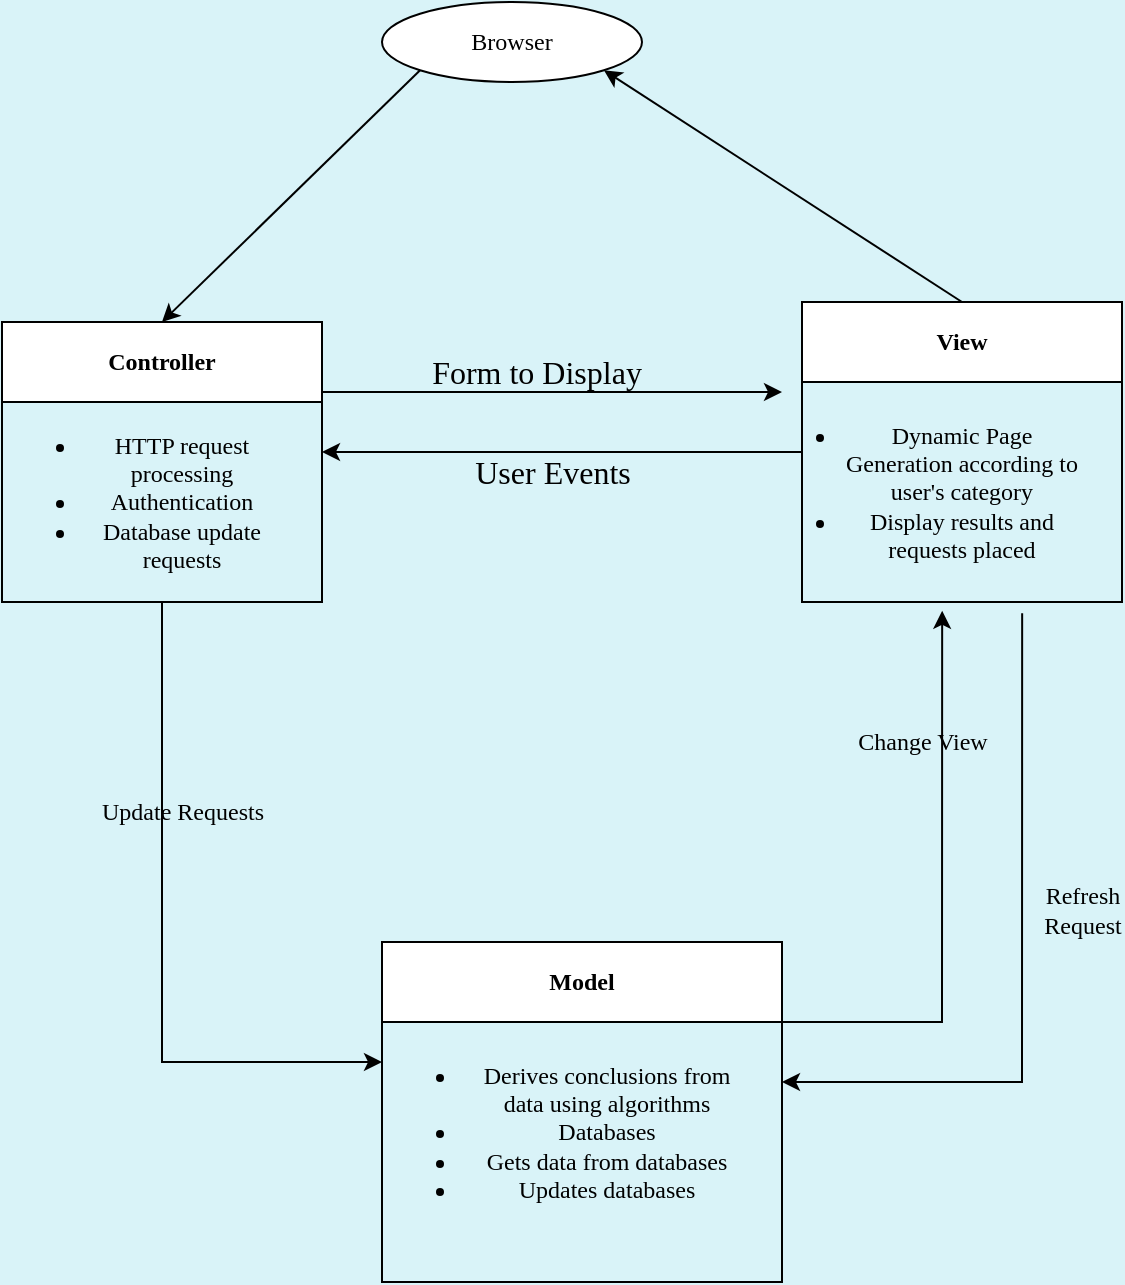 <mxfile version="23.1.1" type="google">
  <diagram name="Page-1" id="eg16amPM8piZ665MpAT3">
    <mxGraphModel grid="1" page="1" gridSize="10" guides="1" tooltips="1" connect="1" arrows="1" fold="1" pageScale="1" pageWidth="1654" pageHeight="1169" background="#D9F3F8" math="0" shadow="0">
      <root>
        <mxCell id="0" />
        <mxCell id="1" parent="0" />
        <mxCell id="ZEXJwoQCE3wYS87O9VtB-8" value="Controller" style="swimlane;whiteSpace=wrap;html=1;startSize=40;fontFamily=Poppins;align=center;fontSource=https%3A%2F%2Ffonts.googleapis.com%2Fcss%3Ffamily%3DPoppins;" vertex="1" parent="1">
          <mxGeometry x="530" y="250" width="160" height="140" as="geometry" />
        </mxCell>
        <mxCell id="ZEXJwoQCE3wYS87O9VtB-23" value="&lt;ul&gt;&lt;li style=&quot;&quot;&gt;HTTP request processing&lt;/li&gt;&lt;li style=&quot;&quot;&gt;Authentication&lt;/li&gt;&lt;li style=&quot;&quot;&gt;Database update requests&lt;/li&gt;&lt;/ul&gt;" style="text;html=1;strokeColor=none;fillColor=none;align=center;verticalAlign=middle;whiteSpace=wrap;rounded=0;fontFamily=Poppins;fontSource=https%3A%2F%2Ffonts.googleapis.com%2Fcss%3Ffamily%3DPoppins;" vertex="1" parent="ZEXJwoQCE3wYS87O9VtB-8">
          <mxGeometry y="25" width="140" height="130" as="geometry" />
        </mxCell>
        <mxCell id="ZEXJwoQCE3wYS87O9VtB-1" value="" style="ellipse;whiteSpace=wrap;html=1;container=1;fontFamily=Poppins;align=center;fontSource=https%3A%2F%2Ffonts.googleapis.com%2Fcss%3Ffamily%3DPoppins;" vertex="1" parent="1">
          <mxGeometry x="720" y="90" width="130" height="40" as="geometry" />
        </mxCell>
        <mxCell id="ZEXJwoQCE3wYS87O9VtB-6" value="Browser" style="text;html=1;strokeColor=none;fillColor=none;align=center;verticalAlign=middle;whiteSpace=wrap;rounded=0;fontFamily=Poppins;fontSource=https%3A%2F%2Ffonts.googleapis.com%2Fcss%3Ffamily%3DPoppins;" vertex="1" parent="ZEXJwoQCE3wYS87O9VtB-1">
          <mxGeometry x="15" y="8.75" width="100" height="22.5" as="geometry" />
        </mxCell>
        <mxCell id="ZEXJwoQCE3wYS87O9VtB-3" value="Model" style="swimlane;whiteSpace=wrap;html=1;startSize=40;fontFamily=Poppins;align=center;fontSource=https%3A%2F%2Ffonts.googleapis.com%2Fcss%3Ffamily%3DPoppins;" vertex="1" parent="1">
          <mxGeometry x="720" y="560" width="200" height="170" as="geometry" />
        </mxCell>
        <mxCell id="ZEXJwoQCE3wYS87O9VtB-28" value="&lt;ul data-darkreader-inline-border=&quot;&quot; style=&quot;border-color: var(--darkreader-border--border-color); --darkreader-inline-border: var(--darkreader-border--darkreader-border--border-color);&quot;&gt;&lt;li data-darkreader-inline-border=&quot;&quot; style=&quot;border-color: var(--darkreader-border--border-color); --darkreader-inline-border: var(--darkreader-border--darkreader-border--border-color);&quot;&gt;Derives conclusions from data using algorithms&lt;/li&gt;&lt;li data-darkreader-inline-border=&quot;&quot; style=&quot;border-color: var(--darkreader-border--border-color); --darkreader-inline-border: var(--darkreader-border--darkreader-border--border-color);&quot;&gt;Databases&lt;/li&gt;&lt;li data-darkreader-inline-border=&quot;&quot; style=&quot;border-color: var(--darkreader-border--border-color); --darkreader-inline-border: var(--darkreader-border--darkreader-border--border-color);&quot;&gt;Gets data from databases&lt;/li&gt;&lt;li data-darkreader-inline-border=&quot;&quot; style=&quot;border-color: var(--darkreader-border--border-color); --darkreader-inline-border: var(--darkreader-border--darkreader-border--border-color);&quot;&gt;Updates databases&lt;/li&gt;&lt;/ul&gt;" style="text;html=1;strokeColor=none;fillColor=none;align=center;verticalAlign=middle;whiteSpace=wrap;rounded=0;fontFamily=Poppins;fontSource=https%3A%2F%2Ffonts.googleapis.com%2Fcss%3Ffamily%3DPoppins;" vertex="1" parent="ZEXJwoQCE3wYS87O9VtB-3">
          <mxGeometry y="50" width="185" height="90" as="geometry" />
        </mxCell>
        <mxCell id="ZEXJwoQCE3wYS87O9VtB-9" value="View" style="swimlane;whiteSpace=wrap;html=1;startSize=40;fontFamily=Poppins;align=center;fontSource=https%3A%2F%2Ffonts.googleapis.com%2Fcss%3Ffamily%3DPoppins;" vertex="1" parent="1">
          <mxGeometry x="930" y="240" width="160" height="150" as="geometry" />
        </mxCell>
        <mxCell id="ZEXJwoQCE3wYS87O9VtB-26" value="&lt;ul&gt;&lt;li&gt;Dynamic Page Generation according to user&#39;s category&lt;/li&gt;&lt;li&gt;&lt;span style=&quot;&quot;&gt;Display results and requests placed&lt;/span&gt;&lt;/li&gt;&lt;/ul&gt;" style="text;html=1;strokeColor=none;fillColor=none;align=center;verticalAlign=middle;whiteSpace=wrap;rounded=0;fontFamily=Poppins;fontSource=https%3A%2F%2Ffonts.googleapis.com%2Fcss%3Ffamily%3DPoppins;" vertex="1" parent="ZEXJwoQCE3wYS87O9VtB-9">
          <mxGeometry x="-20" y="40" width="160" height="110" as="geometry" />
        </mxCell>
        <mxCell id="ZEXJwoQCE3wYS87O9VtB-10" value="" style="endArrow=classic;html=1;rounded=0;exitX=0;exitY=1;exitDx=0;exitDy=0;entryX=0.5;entryY=0;entryDx=0;entryDy=0;fontFamily=Poppins;align=center;fontSource=https%3A%2F%2Ffonts.googleapis.com%2Fcss%3Ffamily%3DPoppins;" edge="1" parent="1" source="ZEXJwoQCE3wYS87O9VtB-1" target="ZEXJwoQCE3wYS87O9VtB-8">
          <mxGeometry width="50" height="50" relative="1" as="geometry">
            <mxPoint x="870" y="450" as="sourcePoint" />
            <mxPoint x="550" y="210" as="targetPoint" />
          </mxGeometry>
        </mxCell>
        <mxCell id="ZEXJwoQCE3wYS87O9VtB-11" value="" style="endArrow=classic;html=1;rounded=0;exitX=0.5;exitY=0;exitDx=0;exitDy=0;entryX=1;entryY=1;entryDx=0;entryDy=0;fontFamily=Poppins;align=center;fontSource=https%3A%2F%2Ffonts.googleapis.com%2Fcss%3Ffamily%3DPoppins;" edge="1" parent="1" source="ZEXJwoQCE3wYS87O9VtB-9" target="ZEXJwoQCE3wYS87O9VtB-1">
          <mxGeometry width="50" height="50" relative="1" as="geometry">
            <mxPoint x="887" y="170" as="sourcePoint" />
            <mxPoint x="850" y="120" as="targetPoint" />
          </mxGeometry>
        </mxCell>
        <mxCell id="ZEXJwoQCE3wYS87O9VtB-12" value="" style="endArrow=classic;html=1;rounded=0;exitX=0.5;exitY=1;exitDx=0;exitDy=0;fontFamily=Poppins;align=center;fontSource=https%3A%2F%2Ffonts.googleapis.com%2Fcss%3Ffamily%3DPoppins;" edge="1" parent="1" source="ZEXJwoQCE3wYS87O9VtB-8">
          <mxGeometry width="50" height="50" relative="1" as="geometry">
            <mxPoint x="810" y="450" as="sourcePoint" />
            <mxPoint x="720" y="620" as="targetPoint" />
            <Array as="points">
              <mxPoint x="610" y="620" />
            </Array>
          </mxGeometry>
        </mxCell>
        <mxCell id="ZEXJwoQCE3wYS87O9VtB-13" value="&lt;font style=&quot;font-size: 12px;&quot;&gt;Update Requests&lt;/font&gt;" style="edgeLabel;html=1;align=center;verticalAlign=middle;resizable=0;points=[];labelBackgroundColor=none;fontFamily=Poppins;fontSource=https%3A%2F%2Ffonts.googleapis.com%2Fcss%3Ffamily%3DPoppins;" connectable="0" vertex="1" parent="ZEXJwoQCE3wYS87O9VtB-12">
          <mxGeometry x="-0.384" relative="1" as="geometry">
            <mxPoint x="10" as="offset" />
          </mxGeometry>
        </mxCell>
        <mxCell id="ZEXJwoQCE3wYS87O9VtB-14" value="" style="endArrow=classic;html=1;rounded=0;fontFamily=Poppins;align=center;exitX=0.813;exitY=1.051;exitDx=0;exitDy=0;exitPerimeter=0;fontSource=https%3A%2F%2Ffonts.googleapis.com%2Fcss%3Ffamily%3DPoppins;" edge="1" parent="1" source="ZEXJwoQCE3wYS87O9VtB-26">
          <mxGeometry width="50" height="50" relative="1" as="geometry">
            <mxPoint x="1040" y="440" as="sourcePoint" />
            <mxPoint x="920" y="630" as="targetPoint" />
            <Array as="points">
              <mxPoint x="1040" y="630" />
            </Array>
          </mxGeometry>
        </mxCell>
        <mxCell id="ZEXJwoQCE3wYS87O9VtB-17" value="&lt;font style=&quot;font-size: 12px;&quot;&gt;Refresh&lt;/font&gt;&lt;br&gt;&lt;font style=&quot;font-size: 12px;&quot;&gt;Request&lt;/font&gt;" style="edgeLabel;html=1;align=center;verticalAlign=middle;resizable=0;points=[];labelBackgroundColor=none;fontFamily=Poppins;fontSource=https%3A%2F%2Ffonts.googleapis.com%2Fcss%3Ffamily%3DPoppins;" connectable="0" vertex="1" parent="ZEXJwoQCE3wYS87O9VtB-14">
          <mxGeometry x="-0.145" y="-3" relative="1" as="geometry">
            <mxPoint x="33" y="-3" as="offset" />
          </mxGeometry>
        </mxCell>
        <mxCell id="ZEXJwoQCE3wYS87O9VtB-15" value="" style="endArrow=classic;html=1;rounded=0;fontFamily=Poppins;align=center;entryX=0.563;entryY=1.04;entryDx=0;entryDy=0;entryPerimeter=0;fontSource=https%3A%2F%2Ffonts.googleapis.com%2Fcss%3Ffamily%3DPoppins;" edge="1" parent="1" target="ZEXJwoQCE3wYS87O9VtB-26">
          <mxGeometry width="50" height="50" relative="1" as="geometry">
            <mxPoint x="920" y="600" as="sourcePoint" />
            <mxPoint x="1000" y="440" as="targetPoint" />
            <Array as="points">
              <mxPoint x="1000" y="600" />
            </Array>
          </mxGeometry>
        </mxCell>
        <mxCell id="ZEXJwoQCE3wYS87O9VtB-16" value="&lt;font style=&quot;font-size: 12px;&quot;&gt;Change View&lt;/font&gt;" style="edgeLabel;html=1;align=center;verticalAlign=middle;resizable=0;points=[];labelBackgroundColor=none;fontFamily=Poppins;fontSource=https%3A%2F%2Ffonts.googleapis.com%2Fcss%3Ffamily%3DPoppins;" connectable="0" vertex="1" parent="ZEXJwoQCE3wYS87O9VtB-15">
          <mxGeometry x="0.376" y="3" relative="1" as="geometry">
            <mxPoint x="-7" y="-24" as="offset" />
          </mxGeometry>
        </mxCell>
        <mxCell id="ZEXJwoQCE3wYS87O9VtB-18" value="" style="endArrow=classic;html=1;rounded=0;exitX=1;exitY=0.25;exitDx=0;exitDy=0;fontFamily=Poppins;align=center;fontSource=https%3A%2F%2Ffonts.googleapis.com%2Fcss%3Ffamily%3DPoppins;" edge="1" parent="1" source="ZEXJwoQCE3wYS87O9VtB-8">
          <mxGeometry width="50" height="50" relative="1" as="geometry">
            <mxPoint x="780" y="460" as="sourcePoint" />
            <mxPoint x="920" y="285" as="targetPoint" />
          </mxGeometry>
        </mxCell>
        <mxCell id="ZEXJwoQCE3wYS87O9VtB-19" value="&lt;font size=&quot;3&quot;&gt;Form to Display&lt;/font&gt;" style="edgeLabel;html=1;align=center;verticalAlign=middle;resizable=0;points=[];labelBackgroundColor=none;fontFamily=Poppins;fontSource=https%3A%2F%2Ffonts.googleapis.com%2Fcss%3Ffamily%3DPoppins;" connectable="0" vertex="1" parent="ZEXJwoQCE3wYS87O9VtB-18">
          <mxGeometry x="-0.007" relative="1" as="geometry">
            <mxPoint x="-7" y="-10" as="offset" />
          </mxGeometry>
        </mxCell>
        <mxCell id="ZEXJwoQCE3wYS87O9VtB-20" value="" style="endArrow=classic;html=1;rounded=0;exitX=0;exitY=0.5;exitDx=0;exitDy=0;fontFamily=Poppins;align=center;fontSource=https%3A%2F%2Ffonts.googleapis.com%2Fcss%3Ffamily%3DPoppins;" edge="1" parent="1" source="ZEXJwoQCE3wYS87O9VtB-9">
          <mxGeometry width="50" height="50" relative="1" as="geometry">
            <mxPoint x="780" y="440" as="sourcePoint" />
            <mxPoint x="690" y="315" as="targetPoint" />
          </mxGeometry>
        </mxCell>
        <mxCell id="ZEXJwoQCE3wYS87O9VtB-21" value="&lt;font size=&quot;3&quot;&gt;User Events&lt;/font&gt;" style="edgeLabel;html=1;align=center;verticalAlign=middle;resizable=0;points=[];labelBackgroundColor=none;fontFamily=Poppins;fontSource=https%3A%2F%2Ffonts.googleapis.com%2Fcss%3Ffamily%3DPoppins;" connectable="0" vertex="1" parent="ZEXJwoQCE3wYS87O9VtB-20">
          <mxGeometry x="0.042" y="2" relative="1" as="geometry">
            <mxPoint y="8" as="offset" />
          </mxGeometry>
        </mxCell>
      </root>
    </mxGraphModel>
  </diagram>
</mxfile>

